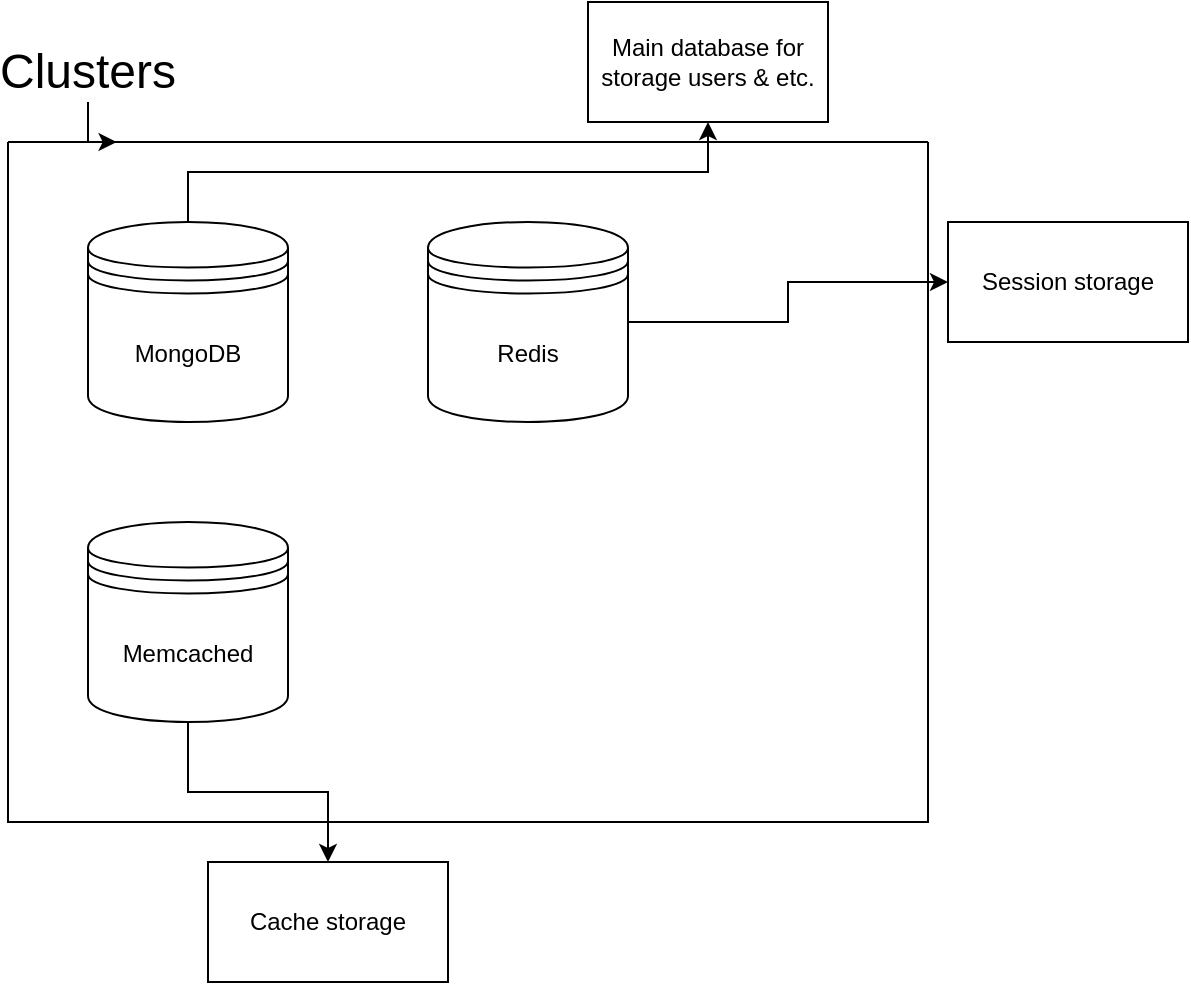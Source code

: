 <mxfile version="22.0.8" type="github">
  <diagram name="Page-1" id="z2xWoFkqvR4UsxQCuY01">
    <mxGraphModel dx="839" dy="693" grid="1" gridSize="10" guides="1" tooltips="1" connect="1" arrows="1" fold="1" page="1" pageScale="1" pageWidth="827" pageHeight="1169" math="0" shadow="0">
      <root>
        <mxCell id="0" />
        <mxCell id="1" parent="0" />
        <mxCell id="wrT4gIVDLY99KAtbTuuL-1" value="Clusters" style="text;html=1;strokeColor=none;fillColor=none;align=center;verticalAlign=middle;whiteSpace=wrap;rounded=0;fontSize=24;" vertex="1" parent="1">
          <mxGeometry x="580" y="70" width="80" height="30" as="geometry" />
        </mxCell>
        <mxCell id="wrT4gIVDLY99KAtbTuuL-3" value="" style="swimlane;startSize=0;" vertex="1" parent="1">
          <mxGeometry x="580" y="120" width="460" height="340" as="geometry" />
        </mxCell>
        <mxCell id="wrT4gIVDLY99KAtbTuuL-4" value="MongoDB" style="shape=datastore;whiteSpace=wrap;html=1;" vertex="1" parent="wrT4gIVDLY99KAtbTuuL-3">
          <mxGeometry x="40" y="40" width="100" height="100" as="geometry" />
        </mxCell>
        <mxCell id="wrT4gIVDLY99KAtbTuuL-5" value="Redis" style="shape=datastore;whiteSpace=wrap;html=1;" vertex="1" parent="wrT4gIVDLY99KAtbTuuL-3">
          <mxGeometry x="210" y="40" width="100" height="100" as="geometry" />
        </mxCell>
        <mxCell id="wrT4gIVDLY99KAtbTuuL-6" value="Memcached" style="shape=datastore;whiteSpace=wrap;html=1;" vertex="1" parent="wrT4gIVDLY99KAtbTuuL-3">
          <mxGeometry x="40" y="190" width="100" height="100" as="geometry" />
        </mxCell>
        <mxCell id="wrT4gIVDLY99KAtbTuuL-10" style="edgeStyle=orthogonalEdgeStyle;rounded=0;orthogonalLoop=1;jettySize=auto;html=1;entryX=0.118;entryY=0;entryDx=0;entryDy=0;entryPerimeter=0;" edge="1" parent="1" source="wrT4gIVDLY99KAtbTuuL-1" target="wrT4gIVDLY99KAtbTuuL-3">
          <mxGeometry relative="1" as="geometry" />
        </mxCell>
        <mxCell id="wrT4gIVDLY99KAtbTuuL-11" value="Main database for storage users &amp;amp; etc." style="whiteSpace=wrap;html=1;" vertex="1" parent="1">
          <mxGeometry x="870" y="50" width="120" height="60" as="geometry" />
        </mxCell>
        <mxCell id="wrT4gIVDLY99KAtbTuuL-12" value="" style="edgeStyle=orthogonalEdgeStyle;rounded=0;orthogonalLoop=1;jettySize=auto;html=1;exitX=0.5;exitY=0;exitDx=0;exitDy=0;" edge="1" parent="1" source="wrT4gIVDLY99KAtbTuuL-4" target="wrT4gIVDLY99KAtbTuuL-11">
          <mxGeometry relative="1" as="geometry">
            <mxPoint x="660" y="110" as="sourcePoint" />
          </mxGeometry>
        </mxCell>
        <mxCell id="wrT4gIVDLY99KAtbTuuL-13" value="Session storage" style="whiteSpace=wrap;html=1;" vertex="1" parent="1">
          <mxGeometry x="1050" y="160" width="120" height="60" as="geometry" />
        </mxCell>
        <mxCell id="wrT4gIVDLY99KAtbTuuL-14" value="" style="edgeStyle=orthogonalEdgeStyle;rounded=0;orthogonalLoop=1;jettySize=auto;html=1;" edge="1" parent="1" source="wrT4gIVDLY99KAtbTuuL-5" target="wrT4gIVDLY99KAtbTuuL-13">
          <mxGeometry relative="1" as="geometry" />
        </mxCell>
        <mxCell id="wrT4gIVDLY99KAtbTuuL-16" value="Cache storage" style="whiteSpace=wrap;html=1;" vertex="1" parent="1">
          <mxGeometry x="680" y="480" width="120" height="60" as="geometry" />
        </mxCell>
        <mxCell id="wrT4gIVDLY99KAtbTuuL-17" value="" style="edgeStyle=orthogonalEdgeStyle;rounded=0;orthogonalLoop=1;jettySize=auto;html=1;" edge="1" parent="1" source="wrT4gIVDLY99KAtbTuuL-6" target="wrT4gIVDLY99KAtbTuuL-16">
          <mxGeometry relative="1" as="geometry" />
        </mxCell>
      </root>
    </mxGraphModel>
  </diagram>
</mxfile>
